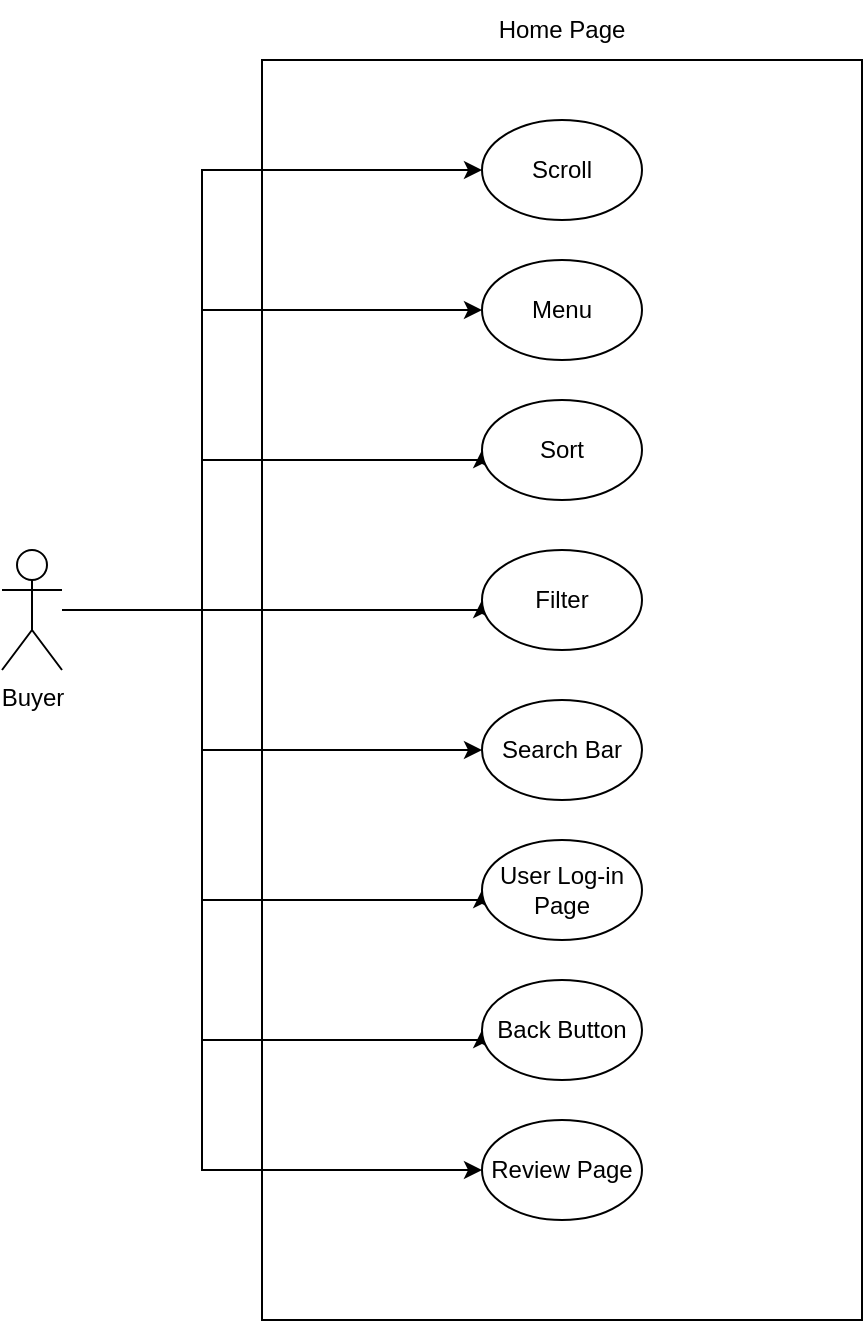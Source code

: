 <mxfile version="28.2.4">
  <diagram name="Page-1" id="PWFlzDf_neIg9BVVS4qp">
    <mxGraphModel dx="847" dy="572" grid="1" gridSize="10" guides="1" tooltips="1" connect="1" arrows="1" fold="1" page="1" pageScale="1" pageWidth="850" pageHeight="1100" math="0" shadow="0">
      <root>
        <mxCell id="0" />
        <mxCell id="1" parent="0" />
        <mxCell id="_pqnNDwzV3QVhS5kXUrI-2" value="" style="rounded=0;whiteSpace=wrap;html=1;" parent="1" vertex="1">
          <mxGeometry x="220" y="110" width="300" height="630" as="geometry" />
        </mxCell>
        <mxCell id="_pqnNDwzV3QVhS5kXUrI-12" style="edgeStyle=orthogonalEdgeStyle;rounded=0;orthogonalLoop=1;jettySize=auto;html=1;entryX=0;entryY=0.5;entryDx=0;entryDy=0;" parent="1" source="_pqnNDwzV3QVhS5kXUrI-1" target="_pqnNDwzV3QVhS5kXUrI-4" edge="1">
          <mxGeometry relative="1" as="geometry">
            <Array as="points">
              <mxPoint x="190" y="385" />
              <mxPoint x="190" y="165" />
            </Array>
          </mxGeometry>
        </mxCell>
        <mxCell id="_pqnNDwzV3QVhS5kXUrI-13" style="edgeStyle=orthogonalEdgeStyle;rounded=0;orthogonalLoop=1;jettySize=auto;html=1;entryX=0;entryY=0.5;entryDx=0;entryDy=0;" parent="1" source="_pqnNDwzV3QVhS5kXUrI-1" target="_pqnNDwzV3QVhS5kXUrI-5" edge="1">
          <mxGeometry relative="1" as="geometry">
            <Array as="points">
              <mxPoint x="190" y="385" />
              <mxPoint x="190" y="235" />
            </Array>
          </mxGeometry>
        </mxCell>
        <mxCell id="_pqnNDwzV3QVhS5kXUrI-16" style="edgeStyle=orthogonalEdgeStyle;rounded=0;orthogonalLoop=1;jettySize=auto;html=1;entryX=0;entryY=0.5;entryDx=0;entryDy=0;" parent="1" source="_pqnNDwzV3QVhS5kXUrI-1" target="_pqnNDwzV3QVhS5kXUrI-6" edge="1">
          <mxGeometry relative="1" as="geometry">
            <Array as="points">
              <mxPoint x="190" y="385" />
              <mxPoint x="190" y="310" />
              <mxPoint x="330" y="310" />
            </Array>
          </mxGeometry>
        </mxCell>
        <mxCell id="_pqnNDwzV3QVhS5kXUrI-17" style="edgeStyle=orthogonalEdgeStyle;rounded=0;orthogonalLoop=1;jettySize=auto;html=1;entryX=0;entryY=0.5;entryDx=0;entryDy=0;" parent="1" source="_pqnNDwzV3QVhS5kXUrI-1" target="_pqnNDwzV3QVhS5kXUrI-8" edge="1">
          <mxGeometry relative="1" as="geometry">
            <Array as="points">
              <mxPoint x="330" y="385" />
            </Array>
          </mxGeometry>
        </mxCell>
        <mxCell id="_pqnNDwzV3QVhS5kXUrI-18" style="edgeStyle=orthogonalEdgeStyle;rounded=0;orthogonalLoop=1;jettySize=auto;html=1;entryX=0;entryY=0.5;entryDx=0;entryDy=0;" parent="1" source="_pqnNDwzV3QVhS5kXUrI-1" target="_pqnNDwzV3QVhS5kXUrI-9" edge="1">
          <mxGeometry relative="1" as="geometry">
            <Array as="points">
              <mxPoint x="190" y="385" />
              <mxPoint x="190" y="455" />
            </Array>
          </mxGeometry>
        </mxCell>
        <mxCell id="_pqnNDwzV3QVhS5kXUrI-20" style="edgeStyle=orthogonalEdgeStyle;rounded=0;orthogonalLoop=1;jettySize=auto;html=1;entryX=0;entryY=0.5;entryDx=0;entryDy=0;" parent="1" source="_pqnNDwzV3QVhS5kXUrI-1" target="_pqnNDwzV3QVhS5kXUrI-10" edge="1">
          <mxGeometry relative="1" as="geometry">
            <Array as="points">
              <mxPoint x="190" y="385" />
              <mxPoint x="190" y="530" />
              <mxPoint x="330" y="530" />
            </Array>
          </mxGeometry>
        </mxCell>
        <mxCell id="_pqnNDwzV3QVhS5kXUrI-21" style="edgeStyle=orthogonalEdgeStyle;rounded=0;orthogonalLoop=1;jettySize=auto;html=1;entryX=0;entryY=0.5;entryDx=0;entryDy=0;" parent="1" source="_pqnNDwzV3QVhS5kXUrI-1" target="_pqnNDwzV3QVhS5kXUrI-11" edge="1">
          <mxGeometry relative="1" as="geometry">
            <Array as="points">
              <mxPoint x="190" y="385" />
              <mxPoint x="190" y="600" />
              <mxPoint x="330" y="600" />
            </Array>
          </mxGeometry>
        </mxCell>
        <mxCell id="RgO05CdwCtv-VjwkFPT9-2" style="edgeStyle=orthogonalEdgeStyle;rounded=0;orthogonalLoop=1;jettySize=auto;html=1;entryX=0;entryY=0.5;entryDx=0;entryDy=0;" edge="1" parent="1" source="_pqnNDwzV3QVhS5kXUrI-1" target="RgO05CdwCtv-VjwkFPT9-1">
          <mxGeometry relative="1" as="geometry">
            <Array as="points">
              <mxPoint x="190" y="385" />
              <mxPoint x="190" y="665" />
            </Array>
          </mxGeometry>
        </mxCell>
        <mxCell id="_pqnNDwzV3QVhS5kXUrI-1" value="Buyer" style="shape=umlActor;verticalLabelPosition=bottom;verticalAlign=top;html=1;outlineConnect=0;" parent="1" vertex="1">
          <mxGeometry x="90" y="355" width="30" height="60" as="geometry" />
        </mxCell>
        <mxCell id="_pqnNDwzV3QVhS5kXUrI-3" value="Home Page" style="text;html=1;align=center;verticalAlign=middle;whiteSpace=wrap;rounded=0;" parent="1" vertex="1">
          <mxGeometry x="330" y="80" width="80" height="30" as="geometry" />
        </mxCell>
        <mxCell id="_pqnNDwzV3QVhS5kXUrI-4" value="Scroll" style="ellipse;whiteSpace=wrap;html=1;" parent="1" vertex="1">
          <mxGeometry x="330" y="140" width="80" height="50" as="geometry" />
        </mxCell>
        <mxCell id="_pqnNDwzV3QVhS5kXUrI-5" value="Menu" style="ellipse;whiteSpace=wrap;html=1;" parent="1" vertex="1">
          <mxGeometry x="330" y="210" width="80" height="50" as="geometry" />
        </mxCell>
        <mxCell id="_pqnNDwzV3QVhS5kXUrI-6" value="Sort" style="ellipse;whiteSpace=wrap;html=1;" parent="1" vertex="1">
          <mxGeometry x="330" y="280" width="80" height="50" as="geometry" />
        </mxCell>
        <mxCell id="_pqnNDwzV3QVhS5kXUrI-8" value="Filter" style="ellipse;whiteSpace=wrap;html=1;" parent="1" vertex="1">
          <mxGeometry x="330" y="355" width="80" height="50" as="geometry" />
        </mxCell>
        <mxCell id="_pqnNDwzV3QVhS5kXUrI-9" value="Search Bar" style="ellipse;whiteSpace=wrap;html=1;" parent="1" vertex="1">
          <mxGeometry x="330" y="430" width="80" height="50" as="geometry" />
        </mxCell>
        <mxCell id="_pqnNDwzV3QVhS5kXUrI-10" value="User Log-in Page" style="ellipse;whiteSpace=wrap;html=1;" parent="1" vertex="1">
          <mxGeometry x="330" y="500" width="80" height="50" as="geometry" />
        </mxCell>
        <mxCell id="_pqnNDwzV3QVhS5kXUrI-11" value="Back Button" style="ellipse;whiteSpace=wrap;html=1;" parent="1" vertex="1">
          <mxGeometry x="330" y="570" width="80" height="50" as="geometry" />
        </mxCell>
        <mxCell id="_pqnNDwzV3QVhS5kXUrI-22" style="edgeStyle=orthogonalEdgeStyle;rounded=0;orthogonalLoop=1;jettySize=auto;html=1;exitX=0.5;exitY=1;exitDx=0;exitDy=0;" parent="1" source="_pqnNDwzV3QVhS5kXUrI-2" target="_pqnNDwzV3QVhS5kXUrI-2" edge="1">
          <mxGeometry relative="1" as="geometry" />
        </mxCell>
        <mxCell id="RgO05CdwCtv-VjwkFPT9-1" value="Review Page" style="ellipse;whiteSpace=wrap;html=1;" vertex="1" parent="1">
          <mxGeometry x="330" y="640" width="80" height="50" as="geometry" />
        </mxCell>
      </root>
    </mxGraphModel>
  </diagram>
</mxfile>
